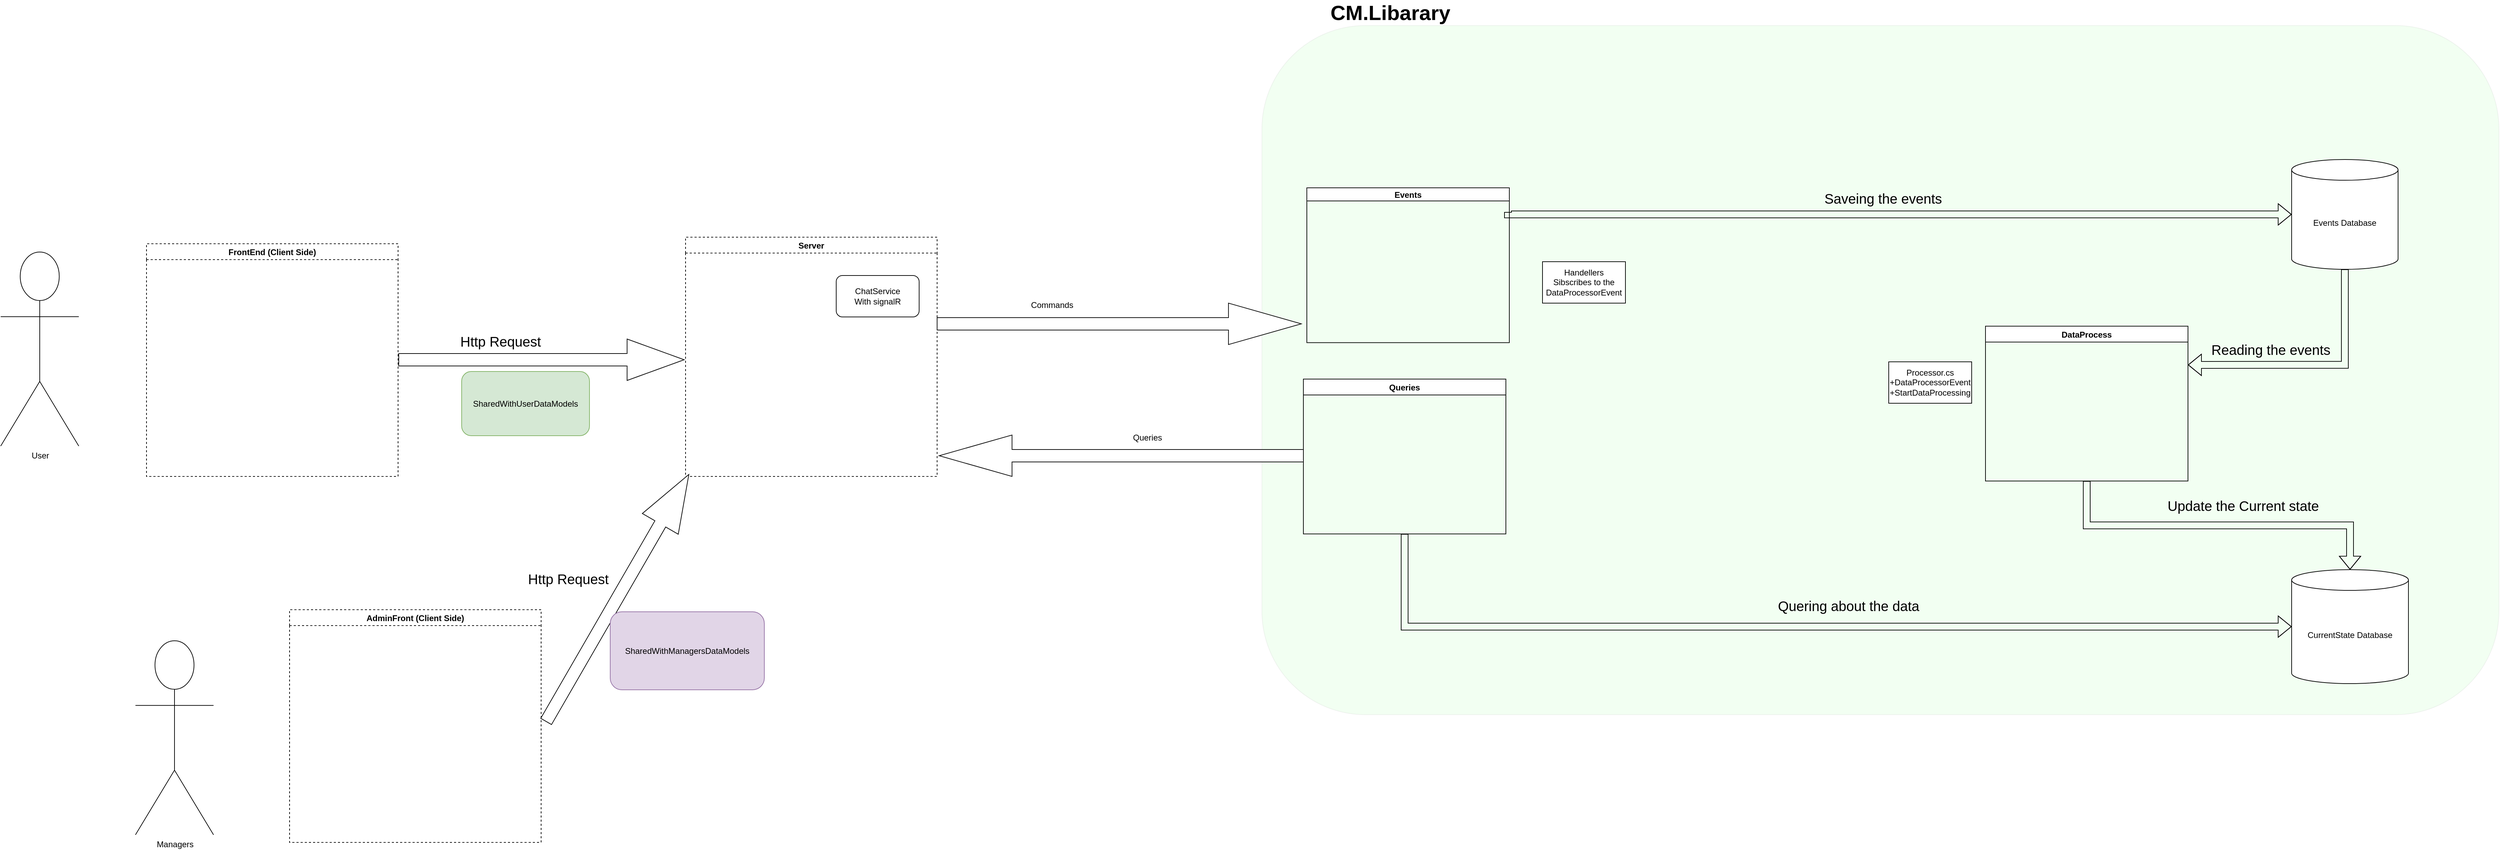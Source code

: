 <mxfile version="15.4.0" type="device" pages="2"><diagram name="Plan B" id="CbjF3F9PfbG6B__Z77eT"><mxGraphModel dx="2374" dy="2431" grid="0" gridSize="10" guides="1" tooltips="1" connect="1" arrows="1" fold="1" page="1" pageScale="1" pageWidth="1920" pageHeight="1200" math="0" shadow="0"><root><mxCell id="AGPUQlEbeJZcKcAnoEfK-0"/><mxCell id="AGPUQlEbeJZcKcAnoEfK-1" parent="AGPUQlEbeJZcKcAnoEfK-0"/><mxCell id="AGPUQlEbeJZcKcAnoEfK-2" value="" style="rounded=1;whiteSpace=wrap;html=1;fillColor=#09FF00;opacity=5;" parent="AGPUQlEbeJZcKcAnoEfK-1" vertex="1"><mxGeometry x="1901" y="-174" width="1790" height="998" as="geometry"/></mxCell><mxCell id="AGPUQlEbeJZcKcAnoEfK-3" value="User" style="shape=umlActor;verticalLabelPosition=bottom;verticalAlign=top;html=1;outlineConnect=0;" parent="AGPUQlEbeJZcKcAnoEfK-1" vertex="1"><mxGeometry x="76" y="154" width="113" height="281" as="geometry"/></mxCell><mxCell id="AGPUQlEbeJZcKcAnoEfK-4" value="FrontEnd (Client Side)" style="swimlane;dashed=1;" parent="AGPUQlEbeJZcKcAnoEfK-1" vertex="1"><mxGeometry x="287" y="142" width="364" height="337" as="geometry"/></mxCell><mxCell id="AGPUQlEbeJZcKcAnoEfK-5" value="Events Database" style="shape=cylinder3;whiteSpace=wrap;html=1;boundedLbl=1;backgroundOutline=1;size=15;" parent="AGPUQlEbeJZcKcAnoEfK-1" vertex="1"><mxGeometry x="3391" y="20" width="154" height="159" as="geometry"/></mxCell><mxCell id="AGPUQlEbeJZcKcAnoEfK-6" value="CurrentState Database" style="shape=cylinder3;whiteSpace=wrap;html=1;boundedLbl=1;backgroundOutline=1;size=15;" parent="AGPUQlEbeJZcKcAnoEfK-1" vertex="1"><mxGeometry x="3391" y="614" width="169" height="165" as="geometry"/></mxCell><mxCell id="AGPUQlEbeJZcKcAnoEfK-7" value="" style="shape=singleArrow;whiteSpace=wrap;html=1;" parent="AGPUQlEbeJZcKcAnoEfK-1" vertex="1"><mxGeometry x="652" y="280" width="413" height="60" as="geometry"/></mxCell><mxCell id="AGPUQlEbeJZcKcAnoEfK-8" value="&lt;font style=&quot;font-size: 20px&quot;&gt;Http Request&lt;/font&gt;" style="text;html=1;strokeColor=none;fillColor=none;align=center;verticalAlign=middle;whiteSpace=wrap;rounded=0;" parent="AGPUQlEbeJZcKcAnoEfK-1" vertex="1"><mxGeometry x="725" y="268" width="149" height="30" as="geometry"/></mxCell><mxCell id="AGPUQlEbeJZcKcAnoEfK-9" value="Server" style="swimlane;dashed=1;" parent="AGPUQlEbeJZcKcAnoEfK-1" vertex="1"><mxGeometry x="1067" y="132.5" width="364" height="346.5" as="geometry"/></mxCell><mxCell id="mKpA41RTuvZUIczDWzQU-0" value="ChatService&lt;br&gt;With signalR" style="rounded=1;whiteSpace=wrap;html=1;" vertex="1" parent="AGPUQlEbeJZcKcAnoEfK-9"><mxGeometry x="218" y="55.5" width="120" height="60" as="geometry"/></mxCell><mxCell id="AGPUQlEbeJZcKcAnoEfK-10" value="SharedWithUserDataModels" style="rounded=1;whiteSpace=wrap;html=1;fillColor=#d5e8d4;strokeColor=#82b366;" parent="AGPUQlEbeJZcKcAnoEfK-1" vertex="1"><mxGeometry x="743" y="327" width="185" height="93" as="geometry"/></mxCell><mxCell id="AGPUQlEbeJZcKcAnoEfK-11" value="AdminFront (Client Side)" style="swimlane;dashed=1;" parent="AGPUQlEbeJZcKcAnoEfK-1" vertex="1"><mxGeometry x="494" y="672" width="364" height="337" as="geometry"/></mxCell><mxCell id="AGPUQlEbeJZcKcAnoEfK-12" value="" style="shape=singleArrow;whiteSpace=wrap;html=1;direction=east;rotation=300;" parent="AGPUQlEbeJZcKcAnoEfK-1" vertex="1"><mxGeometry x="762" y="625" width="413" height="60" as="geometry"/></mxCell><mxCell id="AGPUQlEbeJZcKcAnoEfK-13" value="&lt;font style=&quot;font-size: 20px&quot;&gt;Http Request&lt;/font&gt;" style="text;html=1;strokeColor=none;fillColor=none;align=center;verticalAlign=middle;whiteSpace=wrap;rounded=0;direction=east;rotation=0;" parent="AGPUQlEbeJZcKcAnoEfK-1" vertex="1"><mxGeometry x="823" y="612" width="149" height="30" as="geometry"/></mxCell><mxCell id="AGPUQlEbeJZcKcAnoEfK-14" value="SharedWithManagersDataModels" style="rounded=1;whiteSpace=wrap;html=1;fillColor=#e1d5e7;strokeColor=#9673a6;direction=east;rotation=0;" parent="AGPUQlEbeJZcKcAnoEfK-1" vertex="1"><mxGeometry x="958" y="675" width="223" height="113" as="geometry"/></mxCell><mxCell id="AGPUQlEbeJZcKcAnoEfK-15" value="Managers" style="shape=umlActor;verticalLabelPosition=bottom;verticalAlign=top;html=1;outlineConnect=0;" parent="AGPUQlEbeJZcKcAnoEfK-1" vertex="1"><mxGeometry x="271" y="717" width="113" height="281" as="geometry"/></mxCell><mxCell id="AGPUQlEbeJZcKcAnoEfK-16" value="Events" style="swimlane;startSize=19;" parent="AGPUQlEbeJZcKcAnoEfK-1" vertex="1"><mxGeometry x="1966" y="61" width="293" height="224.25" as="geometry"/></mxCell><mxCell id="AGPUQlEbeJZcKcAnoEfK-17" value="" style="shape=singleArrow;whiteSpace=wrap;html=1;" parent="AGPUQlEbeJZcKcAnoEfK-1" vertex="1"><mxGeometry x="1431" y="228" width="527" height="60" as="geometry"/></mxCell><mxCell id="AGPUQlEbeJZcKcAnoEfK-18" value="Commands" style="text;html=1;strokeColor=none;fillColor=none;align=center;verticalAlign=middle;whiteSpace=wrap;rounded=0;" parent="AGPUQlEbeJZcKcAnoEfK-1" vertex="1"><mxGeometry x="1558" y="213" width="79" height="35" as="geometry"/></mxCell><mxCell id="AGPUQlEbeJZcKcAnoEfK-19" value="" style="shape=singleArrow;whiteSpace=wrap;html=1;direction=west;" parent="AGPUQlEbeJZcKcAnoEfK-1" vertex="1"><mxGeometry x="1434" y="419" width="527" height="60" as="geometry"/></mxCell><mxCell id="AGPUQlEbeJZcKcAnoEfK-20" value="Queries" style="text;html=1;strokeColor=none;fillColor=none;align=center;verticalAlign=middle;whiteSpace=wrap;rounded=0;" parent="AGPUQlEbeJZcKcAnoEfK-1" vertex="1"><mxGeometry x="1696" y="405" width="79" height="35" as="geometry"/></mxCell><mxCell id="AGPUQlEbeJZcKcAnoEfK-21" value="Queries" style="swimlane;startSize=23;" parent="AGPUQlEbeJZcKcAnoEfK-1" vertex="1"><mxGeometry x="1961" y="338" width="293" height="224.25" as="geometry"/></mxCell><mxCell id="AGPUQlEbeJZcKcAnoEfK-22" value="DataProcess" style="swimlane;" parent="AGPUQlEbeJZcKcAnoEfK-1" vertex="1"><mxGeometry x="2948" y="261.38" width="293" height="224.25" as="geometry"/></mxCell><mxCell id="AGPUQlEbeJZcKcAnoEfK-23" value="" style="shape=flexArrow;endArrow=classic;html=1;rounded=0;edgeStyle=orthogonalEdgeStyle;entryX=0;entryY=0.5;entryDx=0;entryDy=0;entryPerimeter=0;" parent="AGPUQlEbeJZcKcAnoEfK-1" target="AGPUQlEbeJZcKcAnoEfK-5" edge="1"><mxGeometry width="50" height="50" relative="1" as="geometry"><mxPoint x="2257" y="96" as="sourcePoint"/><mxPoint x="3295" y="104" as="targetPoint"/><Array as="points"><mxPoint x="2257" y="100"/></Array></mxGeometry></mxCell><mxCell id="AGPUQlEbeJZcKcAnoEfK-24" value="&lt;font style=&quot;font-size: 20px&quot;&gt;Saveing the events&lt;/font&gt;" style="text;html=1;strokeColor=none;fillColor=none;align=center;verticalAlign=middle;whiteSpace=wrap;rounded=0;" parent="AGPUQlEbeJZcKcAnoEfK-1" vertex="1"><mxGeometry x="2668" y="61" width="264" height="30" as="geometry"/></mxCell><mxCell id="AGPUQlEbeJZcKcAnoEfK-25" value="" style="shape=flexArrow;endArrow=classic;html=1;rounded=0;edgeStyle=orthogonalEdgeStyle;entryX=1;entryY=0.25;entryDx=0;entryDy=0;exitX=0.5;exitY=1;exitDx=0;exitDy=0;exitPerimeter=0;" parent="AGPUQlEbeJZcKcAnoEfK-1" source="AGPUQlEbeJZcKcAnoEfK-5" target="AGPUQlEbeJZcKcAnoEfK-22" edge="1"><mxGeometry width="50" height="50" relative="1" as="geometry"><mxPoint x="3338" y="237" as="sourcePoint"/><mxPoint x="3388" y="187" as="targetPoint"/></mxGeometry></mxCell><mxCell id="AGPUQlEbeJZcKcAnoEfK-26" value="&lt;font style=&quot;font-size: 20px&quot;&gt;Reading the events&lt;/font&gt;" style="text;html=1;strokeColor=none;fillColor=none;align=center;verticalAlign=middle;whiteSpace=wrap;rounded=0;" parent="AGPUQlEbeJZcKcAnoEfK-1" vertex="1"><mxGeometry x="3269" y="279.5" width="184" height="30" as="geometry"/></mxCell><mxCell id="AGPUQlEbeJZcKcAnoEfK-27" value="" style="shape=flexArrow;endArrow=classic;html=1;rounded=0;edgeStyle=orthogonalEdgeStyle;entryX=0.5;entryY=0;entryDx=0;entryDy=0;entryPerimeter=0;exitX=0.5;exitY=1;exitDx=0;exitDy=0;" parent="AGPUQlEbeJZcKcAnoEfK-1" source="AGPUQlEbeJZcKcAnoEfK-22" target="AGPUQlEbeJZcKcAnoEfK-6" edge="1"><mxGeometry width="50" height="50" relative="1" as="geometry"><mxPoint x="3065" y="651" as="sourcePoint"/><mxPoint x="3115" y="601" as="targetPoint"/></mxGeometry></mxCell><mxCell id="AGPUQlEbeJZcKcAnoEfK-28" value="&lt;span style=&quot;font-size: 20px&quot;&gt;Update the Current state&lt;/span&gt;" style="text;html=1;strokeColor=none;fillColor=none;align=center;verticalAlign=middle;whiteSpace=wrap;rounded=0;" parent="AGPUQlEbeJZcKcAnoEfK-1" vertex="1"><mxGeometry x="3189" y="506" width="264" height="30" as="geometry"/></mxCell><mxCell id="AGPUQlEbeJZcKcAnoEfK-29" value="" style="shape=flexArrow;endArrow=classic;html=1;rounded=0;edgeStyle=orthogonalEdgeStyle;entryX=0;entryY=0.5;entryDx=0;entryDy=0;entryPerimeter=0;exitX=0.5;exitY=1;exitDx=0;exitDy=0;" parent="AGPUQlEbeJZcKcAnoEfK-1" source="AGPUQlEbeJZcKcAnoEfK-21" target="AGPUQlEbeJZcKcAnoEfK-6" edge="1"><mxGeometry width="50" height="50" relative="1" as="geometry"><mxPoint x="2467" y="648" as="sourcePoint"/><mxPoint x="2517" y="598" as="targetPoint"/></mxGeometry></mxCell><mxCell id="AGPUQlEbeJZcKcAnoEfK-30" value="&lt;font style=&quot;font-size: 20px&quot;&gt;Quering about the data&lt;/font&gt;" style="text;html=1;strokeColor=none;fillColor=none;align=center;verticalAlign=middle;whiteSpace=wrap;rounded=0;" parent="AGPUQlEbeJZcKcAnoEfK-1" vertex="1"><mxGeometry x="2618" y="651" width="264" height="30" as="geometry"/></mxCell><mxCell id="AGPUQlEbeJZcKcAnoEfK-31" value="&lt;b&gt;&lt;font style=&quot;font-size: 30px&quot;&gt;CM.Libarary&lt;/font&gt;&lt;/b&gt;" style="text;html=1;strokeColor=none;fillColor=none;align=center;verticalAlign=middle;whiteSpace=wrap;rounded=0;opacity=5;" parent="AGPUQlEbeJZcKcAnoEfK-1" vertex="1"><mxGeometry x="1964" y="-208" width="246" height="30" as="geometry"/></mxCell><mxCell id="NcqrHTaXuktMp9XhOhbq-3" value="Processor.cs&lt;br&gt;+DataProcessorEvent&lt;br&gt;+StartDataProcessing" style="rounded=0;whiteSpace=wrap;html=1;fillColor=#FFFFFF;" parent="AGPUQlEbeJZcKcAnoEfK-1" vertex="1"><mxGeometry x="2808" y="313" width="120" height="60" as="geometry"/></mxCell><mxCell id="NcqrHTaXuktMp9XhOhbq-4" value="Handellers&lt;br&gt;Sibscribes to the DataProcessorEvent" style="rounded=0;whiteSpace=wrap;html=1;fillColor=#FFFFFF;" parent="AGPUQlEbeJZcKcAnoEfK-1" vertex="1"><mxGeometry x="2307" y="168" width="120" height="60" as="geometry"/></mxCell></root></mxGraphModel></diagram><diagram id="Nd0UH81Vm_8FiGBlCD-R" name="Plan A"><mxGraphModel dx="2170" dy="2420" grid="0" gridSize="10" guides="1" tooltips="1" connect="1" arrows="1" fold="1" page="1" pageScale="1" pageWidth="1920" pageHeight="1200" math="0" shadow="0"><root><mxCell id="0"/><mxCell id="1" parent="0"/><mxCell id="JrEdYCwTrtqCNlnPg_p7-36" value="" style="rounded=1;whiteSpace=wrap;html=1;fillColor=#09FF00;opacity=5;" parent="1" vertex="1"><mxGeometry x="1901" y="-174" width="1790" height="998" as="geometry"/></mxCell><mxCell id="JrEdYCwTrtqCNlnPg_p7-1" value="User" style="shape=umlActor;verticalLabelPosition=bottom;verticalAlign=top;html=1;outlineConnect=0;" parent="1" vertex="1"><mxGeometry x="76" y="154" width="113" height="281" as="geometry"/></mxCell><mxCell id="JrEdYCwTrtqCNlnPg_p7-5" value="FrontEnd (Client Side)" style="swimlane;" parent="1" vertex="1"><mxGeometry x="287" y="142" width="364" height="337" as="geometry"/></mxCell><mxCell id="JrEdYCwTrtqCNlnPg_p7-6" value="Events Database" style="shape=cylinder3;whiteSpace=wrap;html=1;boundedLbl=1;backgroundOutline=1;size=15;" parent="1" vertex="1"><mxGeometry x="3391" y="20" width="154" height="159" as="geometry"/></mxCell><mxCell id="JrEdYCwTrtqCNlnPg_p7-8" value="CurrentState Database" style="shape=cylinder3;whiteSpace=wrap;html=1;boundedLbl=1;backgroundOutline=1;size=15;" parent="1" vertex="1"><mxGeometry x="3391" y="614" width="169" height="165" as="geometry"/></mxCell><mxCell id="JrEdYCwTrtqCNlnPg_p7-9" value="" style="shape=singleArrow;whiteSpace=wrap;html=1;" parent="1" vertex="1"><mxGeometry x="652" y="280" width="413" height="60" as="geometry"/></mxCell><mxCell id="JrEdYCwTrtqCNlnPg_p7-10" value="&lt;font style=&quot;font-size: 20px&quot;&gt;Http Request&lt;/font&gt;" style="text;html=1;strokeColor=none;fillColor=none;align=center;verticalAlign=middle;whiteSpace=wrap;rounded=0;" parent="1" vertex="1"><mxGeometry x="725" y="268" width="149" height="30" as="geometry"/></mxCell><mxCell id="JrEdYCwTrtqCNlnPg_p7-11" value="Server" style="swimlane;" parent="1" vertex="1"><mxGeometry x="1067" y="132.5" width="364" height="346.5" as="geometry"/></mxCell><mxCell id="JrEdYCwTrtqCNlnPg_p7-12" value="SharedWithUserDataModels" style="rounded=1;whiteSpace=wrap;html=1;fillColor=#d5e8d4;strokeColor=#82b366;" parent="1" vertex="1"><mxGeometry x="743" y="327" width="185" height="93" as="geometry"/></mxCell><mxCell id="JrEdYCwTrtqCNlnPg_p7-13" value="AdminFront (Client Side)" style="swimlane;" parent="1" vertex="1"><mxGeometry x="494" y="672" width="364" height="337" as="geometry"/></mxCell><mxCell id="JrEdYCwTrtqCNlnPg_p7-14" value="" style="shape=singleArrow;whiteSpace=wrap;html=1;direction=east;rotation=300;" parent="1" vertex="1"><mxGeometry x="762" y="625" width="413" height="60" as="geometry"/></mxCell><mxCell id="JrEdYCwTrtqCNlnPg_p7-15" value="&lt;font style=&quot;font-size: 20px&quot;&gt;Http Request&lt;/font&gt;" style="text;html=1;strokeColor=none;fillColor=none;align=center;verticalAlign=middle;whiteSpace=wrap;rounded=0;direction=east;rotation=0;" parent="1" vertex="1"><mxGeometry x="823" y="612" width="149" height="30" as="geometry"/></mxCell><mxCell id="JrEdYCwTrtqCNlnPg_p7-16" value="SharedWithManagersDataModels" style="rounded=1;whiteSpace=wrap;html=1;fillColor=#e1d5e7;strokeColor=#9673a6;direction=east;rotation=0;" parent="1" vertex="1"><mxGeometry x="958" y="675" width="223" height="113" as="geometry"/></mxCell><mxCell id="JrEdYCwTrtqCNlnPg_p7-17" value="Managers" style="shape=umlActor;verticalLabelPosition=bottom;verticalAlign=top;html=1;outlineConnect=0;" parent="1" vertex="1"><mxGeometry x="271" y="717" width="113" height="281" as="geometry"/></mxCell><mxCell id="JrEdYCwTrtqCNlnPg_p7-19" value="CM.Events" style="swimlane;startSize=19;" parent="1" vertex="1"><mxGeometry x="1964" y="66" width="293" height="224.25" as="geometry"/></mxCell><mxCell id="JrEdYCwTrtqCNlnPg_p7-20" value="" style="shape=singleArrow;whiteSpace=wrap;html=1;" parent="1" vertex="1"><mxGeometry x="1431" y="228" width="527" height="60" as="geometry"/></mxCell><mxCell id="JrEdYCwTrtqCNlnPg_p7-21" value="Commands" style="text;html=1;strokeColor=none;fillColor=none;align=center;verticalAlign=middle;whiteSpace=wrap;rounded=0;" parent="1" vertex="1"><mxGeometry x="1558" y="213" width="79" height="35" as="geometry"/></mxCell><mxCell id="JrEdYCwTrtqCNlnPg_p7-22" value="" style="shape=singleArrow;whiteSpace=wrap;html=1;direction=west;" parent="1" vertex="1"><mxGeometry x="1434" y="419" width="527" height="60" as="geometry"/></mxCell><mxCell id="JrEdYCwTrtqCNlnPg_p7-23" value="Queries" style="text;html=1;strokeColor=none;fillColor=none;align=center;verticalAlign=middle;whiteSpace=wrap;rounded=0;" parent="1" vertex="1"><mxGeometry x="1696" y="405" width="79" height="35" as="geometry"/></mxCell><mxCell id="JrEdYCwTrtqCNlnPg_p7-24" value="CM.Queries" style="swimlane;startSize=23;" parent="1" vertex="1"><mxGeometry x="1961" y="338" width="293" height="224.25" as="geometry"/></mxCell><mxCell id="JrEdYCwTrtqCNlnPg_p7-25" value="CM.Data" style="swimlane;" parent="1" vertex="1"><mxGeometry x="2948" y="261.38" width="293" height="224.25" as="geometry"/></mxCell><mxCell id="JrEdYCwTrtqCNlnPg_p7-26" value="" style="shape=flexArrow;endArrow=classic;html=1;rounded=0;edgeStyle=orthogonalEdgeStyle;entryX=0;entryY=0.5;entryDx=0;entryDy=0;entryPerimeter=0;" parent="1" target="JrEdYCwTrtqCNlnPg_p7-6" edge="1"><mxGeometry width="50" height="50" relative="1" as="geometry"><mxPoint x="2257" y="96" as="sourcePoint"/><mxPoint x="3295" y="104" as="targetPoint"/><Array as="points"><mxPoint x="2257" y="100"/></Array></mxGeometry></mxCell><mxCell id="JrEdYCwTrtqCNlnPg_p7-27" value="&lt;font style=&quot;font-size: 20px&quot;&gt;Saveing the events&lt;/font&gt;" style="text;html=1;strokeColor=none;fillColor=none;align=center;verticalAlign=middle;whiteSpace=wrap;rounded=0;" parent="1" vertex="1"><mxGeometry x="2668" y="61" width="264" height="30" as="geometry"/></mxCell><mxCell id="JrEdYCwTrtqCNlnPg_p7-28" value="" style="shape=flexArrow;endArrow=classic;html=1;rounded=0;edgeStyle=orthogonalEdgeStyle;entryX=1;entryY=0.25;entryDx=0;entryDy=0;exitX=0.5;exitY=1;exitDx=0;exitDy=0;exitPerimeter=0;" parent="1" source="JrEdYCwTrtqCNlnPg_p7-6" target="JrEdYCwTrtqCNlnPg_p7-25" edge="1"><mxGeometry width="50" height="50" relative="1" as="geometry"><mxPoint x="3338" y="237" as="sourcePoint"/><mxPoint x="3388" y="187" as="targetPoint"/></mxGeometry></mxCell><mxCell id="JrEdYCwTrtqCNlnPg_p7-29" value="&lt;font style=&quot;font-size: 20px&quot;&gt;Reading the events&lt;/font&gt;" style="text;html=1;strokeColor=none;fillColor=none;align=center;verticalAlign=middle;whiteSpace=wrap;rounded=0;" parent="1" vertex="1"><mxGeometry x="3269" y="279.5" width="184" height="30" as="geometry"/></mxCell><mxCell id="JrEdYCwTrtqCNlnPg_p7-30" value="" style="shape=flexArrow;endArrow=classic;html=1;rounded=0;edgeStyle=orthogonalEdgeStyle;entryX=0.5;entryY=0;entryDx=0;entryDy=0;entryPerimeter=0;exitX=0.5;exitY=1;exitDx=0;exitDy=0;" parent="1" source="JrEdYCwTrtqCNlnPg_p7-25" target="JrEdYCwTrtqCNlnPg_p7-8" edge="1"><mxGeometry width="50" height="50" relative="1" as="geometry"><mxPoint x="3065" y="651" as="sourcePoint"/><mxPoint x="3115" y="601" as="targetPoint"/></mxGeometry></mxCell><mxCell id="JrEdYCwTrtqCNlnPg_p7-31" value="&lt;span style=&quot;font-size: 20px&quot;&gt;Update the Current state&lt;/span&gt;" style="text;html=1;strokeColor=none;fillColor=none;align=center;verticalAlign=middle;whiteSpace=wrap;rounded=0;" parent="1" vertex="1"><mxGeometry x="3189" y="506" width="264" height="30" as="geometry"/></mxCell><mxCell id="JrEdYCwTrtqCNlnPg_p7-32" value="" style="shape=flexArrow;endArrow=classic;html=1;rounded=0;edgeStyle=orthogonalEdgeStyle;entryX=0;entryY=0.5;entryDx=0;entryDy=0;entryPerimeter=0;exitX=0.5;exitY=1;exitDx=0;exitDy=0;" parent="1" source="JrEdYCwTrtqCNlnPg_p7-24" target="JrEdYCwTrtqCNlnPg_p7-8" edge="1"><mxGeometry width="50" height="50" relative="1" as="geometry"><mxPoint x="2467" y="648" as="sourcePoint"/><mxPoint x="2517" y="598" as="targetPoint"/></mxGeometry></mxCell><mxCell id="JrEdYCwTrtqCNlnPg_p7-33" value="&lt;font style=&quot;font-size: 20px&quot;&gt;Quering about the data&lt;/font&gt;" style="text;html=1;strokeColor=none;fillColor=none;align=center;verticalAlign=middle;whiteSpace=wrap;rounded=0;" parent="1" vertex="1"><mxGeometry x="2618" y="651" width="264" height="30" as="geometry"/></mxCell></root></mxGraphModel></diagram></mxfile>